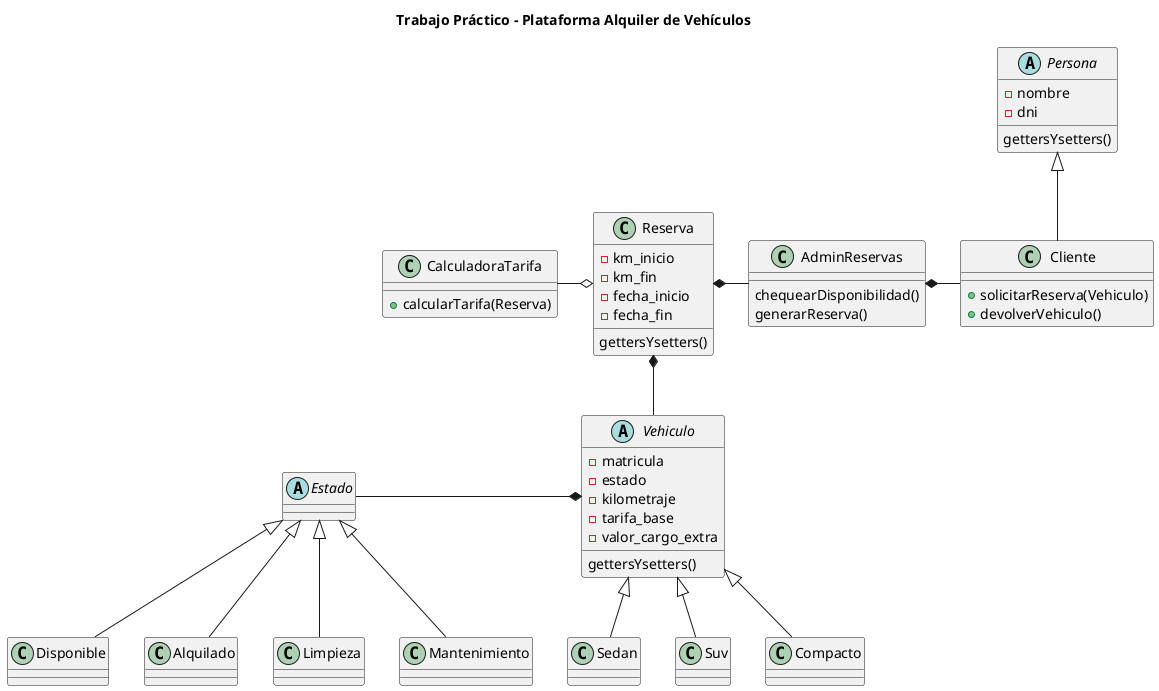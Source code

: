 @startuml diagrama

title Trabajo Práctico - Plataforma Alquiler de Vehículos

abstract class Vehiculo{
    -matricula
    -estado
    -kilometraje
    -tarifa_base
    -valor_cargo_extra

    gettersYsetters()
}

class Compacto extends Vehiculo{

}

class Sedan extends Vehiculo{

}
class Suv extends Vehiculo{

}

abstract class Estado{

}

class Disponible extends Estado{

}

class Alquilado extends Estado{

}

class Limpieza extends Estado{

}

class Mantenimiento extends Estado{

}

abstract class Persona{
    -nombre
    -dni

    gettersYsetters()
}

class Cliente extends Persona{
    +solicitarReserva(Vehiculo)
    +devolverVehiculo()
}

class Reserva{
    -km_inicio
    -km_fin
    -fecha_inicio
    -fecha_fin

    gettersYsetters()
}

class CalculadoraTarifa{
    +calcularTarifa(Reserva)
}

class AdminReservas{
    chequearDisponibilidad()
    generarReserva()
}

Vehiculo*-l-Estado
AdminReservas*-r-Cliente
Reserva*-r-AdminReservas
Reserva*--Vehiculo
Reserva o-l-CalculadoraTarifa



@enduml